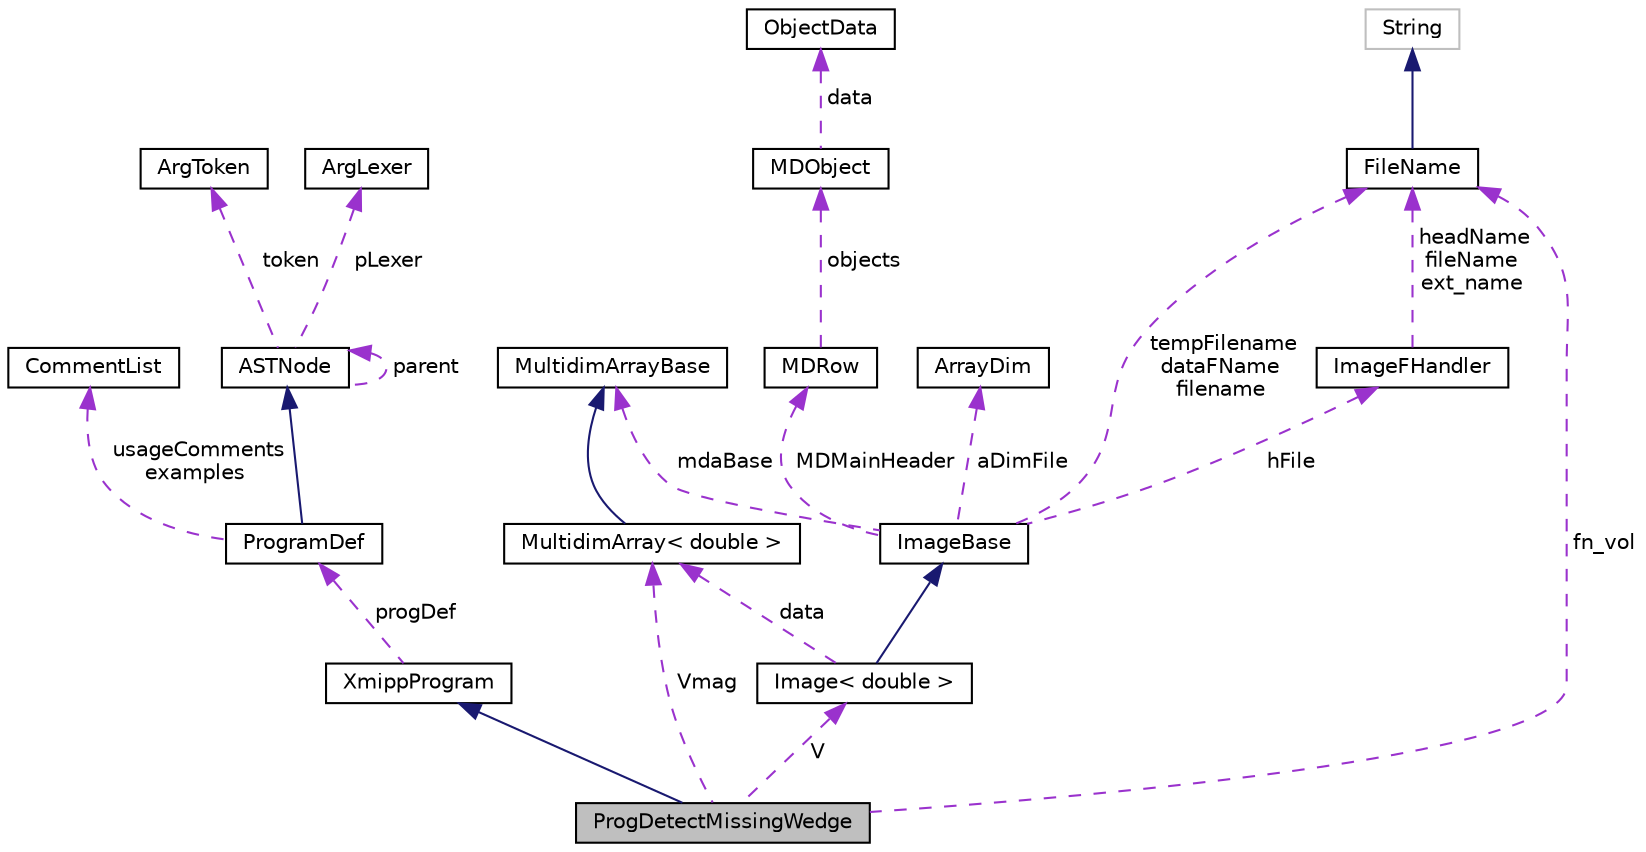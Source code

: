 digraph "ProgDetectMissingWedge"
{
  edge [fontname="Helvetica",fontsize="10",labelfontname="Helvetica",labelfontsize="10"];
  node [fontname="Helvetica",fontsize="10",shape=record];
  Node2 [label="ProgDetectMissingWedge",height=0.2,width=0.4,color="black", fillcolor="grey75", style="filled", fontcolor="black"];
  Node3 -> Node2 [dir="back",color="midnightblue",fontsize="10",style="solid",fontname="Helvetica"];
  Node3 [label="XmippProgram",height=0.2,width=0.4,color="black", fillcolor="white", style="filled",URL="$classXmippProgram.html"];
  Node4 -> Node3 [dir="back",color="darkorchid3",fontsize="10",style="dashed",label=" progDef" ,fontname="Helvetica"];
  Node4 [label="ProgramDef",height=0.2,width=0.4,color="black", fillcolor="white", style="filled",URL="$classProgramDef.html"];
  Node5 -> Node4 [dir="back",color="midnightblue",fontsize="10",style="solid",fontname="Helvetica"];
  Node5 [label="ASTNode",height=0.2,width=0.4,color="black", fillcolor="white", style="filled",URL="$classASTNode.html"];
  Node6 -> Node5 [dir="back",color="darkorchid3",fontsize="10",style="dashed",label=" token" ,fontname="Helvetica"];
  Node6 [label="ArgToken",height=0.2,width=0.4,color="black", fillcolor="white", style="filled",URL="$classArgToken.html"];
  Node7 -> Node5 [dir="back",color="darkorchid3",fontsize="10",style="dashed",label=" pLexer" ,fontname="Helvetica"];
  Node7 [label="ArgLexer",height=0.2,width=0.4,color="black", fillcolor="white", style="filled",URL="$classArgLexer.html"];
  Node5 -> Node5 [dir="back",color="darkorchid3",fontsize="10",style="dashed",label=" parent" ,fontname="Helvetica"];
  Node8 -> Node4 [dir="back",color="darkorchid3",fontsize="10",style="dashed",label=" usageComments\nexamples" ,fontname="Helvetica"];
  Node8 [label="CommentList",height=0.2,width=0.4,color="black", fillcolor="white", style="filled",URL="$classCommentList.html"];
  Node9 -> Node2 [dir="back",color="darkorchid3",fontsize="10",style="dashed",label=" V" ,fontname="Helvetica"];
  Node9 [label="Image\< double \>",height=0.2,width=0.4,color="black", fillcolor="white", style="filled",URL="$classImage.html"];
  Node10 -> Node9 [dir="back",color="midnightblue",fontsize="10",style="solid",fontname="Helvetica"];
  Node10 [label="ImageBase",height=0.2,width=0.4,color="black", fillcolor="white", style="filled",URL="$classImageBase.html",tooltip="Image base class. "];
  Node11 -> Node10 [dir="back",color="darkorchid3",fontsize="10",style="dashed",label=" mdaBase" ,fontname="Helvetica"];
  Node11 [label="MultidimArrayBase",height=0.2,width=0.4,color="black", fillcolor="white", style="filled",URL="$classMultidimArrayBase.html"];
  Node12 -> Node10 [dir="back",color="darkorchid3",fontsize="10",style="dashed",label=" hFile" ,fontname="Helvetica"];
  Node12 [label="ImageFHandler",height=0.2,width=0.4,color="black", fillcolor="white", style="filled",URL="$structImageFHandler.html"];
  Node13 -> Node12 [dir="back",color="darkorchid3",fontsize="10",style="dashed",label=" headName\nfileName\next_name" ,fontname="Helvetica"];
  Node13 [label="FileName",height=0.2,width=0.4,color="black", fillcolor="white", style="filled",URL="$classFileName.html"];
  Node14 -> Node13 [dir="back",color="midnightblue",fontsize="10",style="solid",fontname="Helvetica"];
  Node14 [label="String",height=0.2,width=0.4,color="grey75", fillcolor="white", style="filled"];
  Node15 -> Node10 [dir="back",color="darkorchid3",fontsize="10",style="dashed",label=" MDMainHeader" ,fontname="Helvetica"];
  Node15 [label="MDRow",height=0.2,width=0.4,color="black", fillcolor="white", style="filled",URL="$classMDRow.html"];
  Node16 -> Node15 [dir="back",color="darkorchid3",fontsize="10",style="dashed",label=" objects" ,fontname="Helvetica"];
  Node16 [label="MDObject",height=0.2,width=0.4,color="black", fillcolor="white", style="filled",URL="$classMDObject.html"];
  Node17 -> Node16 [dir="back",color="darkorchid3",fontsize="10",style="dashed",label=" data" ,fontname="Helvetica"];
  Node17 [label="ObjectData",height=0.2,width=0.4,color="black", fillcolor="white", style="filled",URL="$unionObjectData.html"];
  Node18 -> Node10 [dir="back",color="darkorchid3",fontsize="10",style="dashed",label=" aDimFile" ,fontname="Helvetica"];
  Node18 [label="ArrayDim",height=0.2,width=0.4,color="black", fillcolor="white", style="filled",URL="$structArrayDim.html"];
  Node13 -> Node10 [dir="back",color="darkorchid3",fontsize="10",style="dashed",label=" tempFilename\ndataFName\nfilename" ,fontname="Helvetica"];
  Node19 -> Node9 [dir="back",color="darkorchid3",fontsize="10",style="dashed",label=" data" ,fontname="Helvetica"];
  Node19 [label="MultidimArray\< double \>",height=0.2,width=0.4,color="black", fillcolor="white", style="filled",URL="$classMultidimArray.html"];
  Node11 -> Node19 [dir="back",color="midnightblue",fontsize="10",style="solid",fontname="Helvetica"];
  Node19 -> Node2 [dir="back",color="darkorchid3",fontsize="10",style="dashed",label=" Vmag" ,fontname="Helvetica"];
  Node13 -> Node2 [dir="back",color="darkorchid3",fontsize="10",style="dashed",label=" fn_vol" ,fontname="Helvetica"];
}
